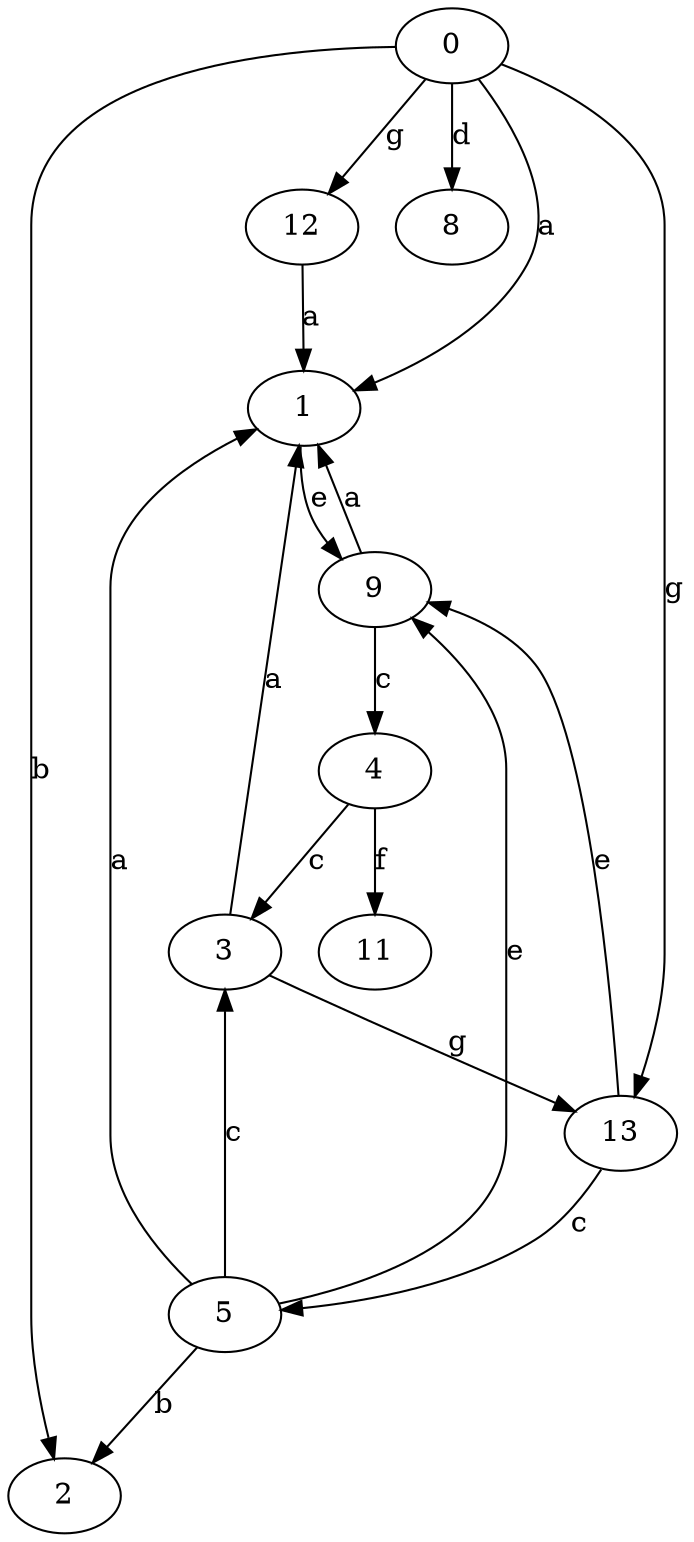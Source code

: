 strict digraph  {
1;
2;
3;
0;
4;
5;
8;
9;
11;
12;
13;
1 -> 9  [label=e];
3 -> 1  [label=a];
3 -> 13  [label=g];
0 -> 1  [label=a];
0 -> 2  [label=b];
0 -> 8  [label=d];
0 -> 12  [label=g];
0 -> 13  [label=g];
4 -> 3  [label=c];
4 -> 11  [label=f];
5 -> 1  [label=a];
5 -> 2  [label=b];
5 -> 3  [label=c];
5 -> 9  [label=e];
9 -> 1  [label=a];
9 -> 4  [label=c];
12 -> 1  [label=a];
13 -> 5  [label=c];
13 -> 9  [label=e];
}
